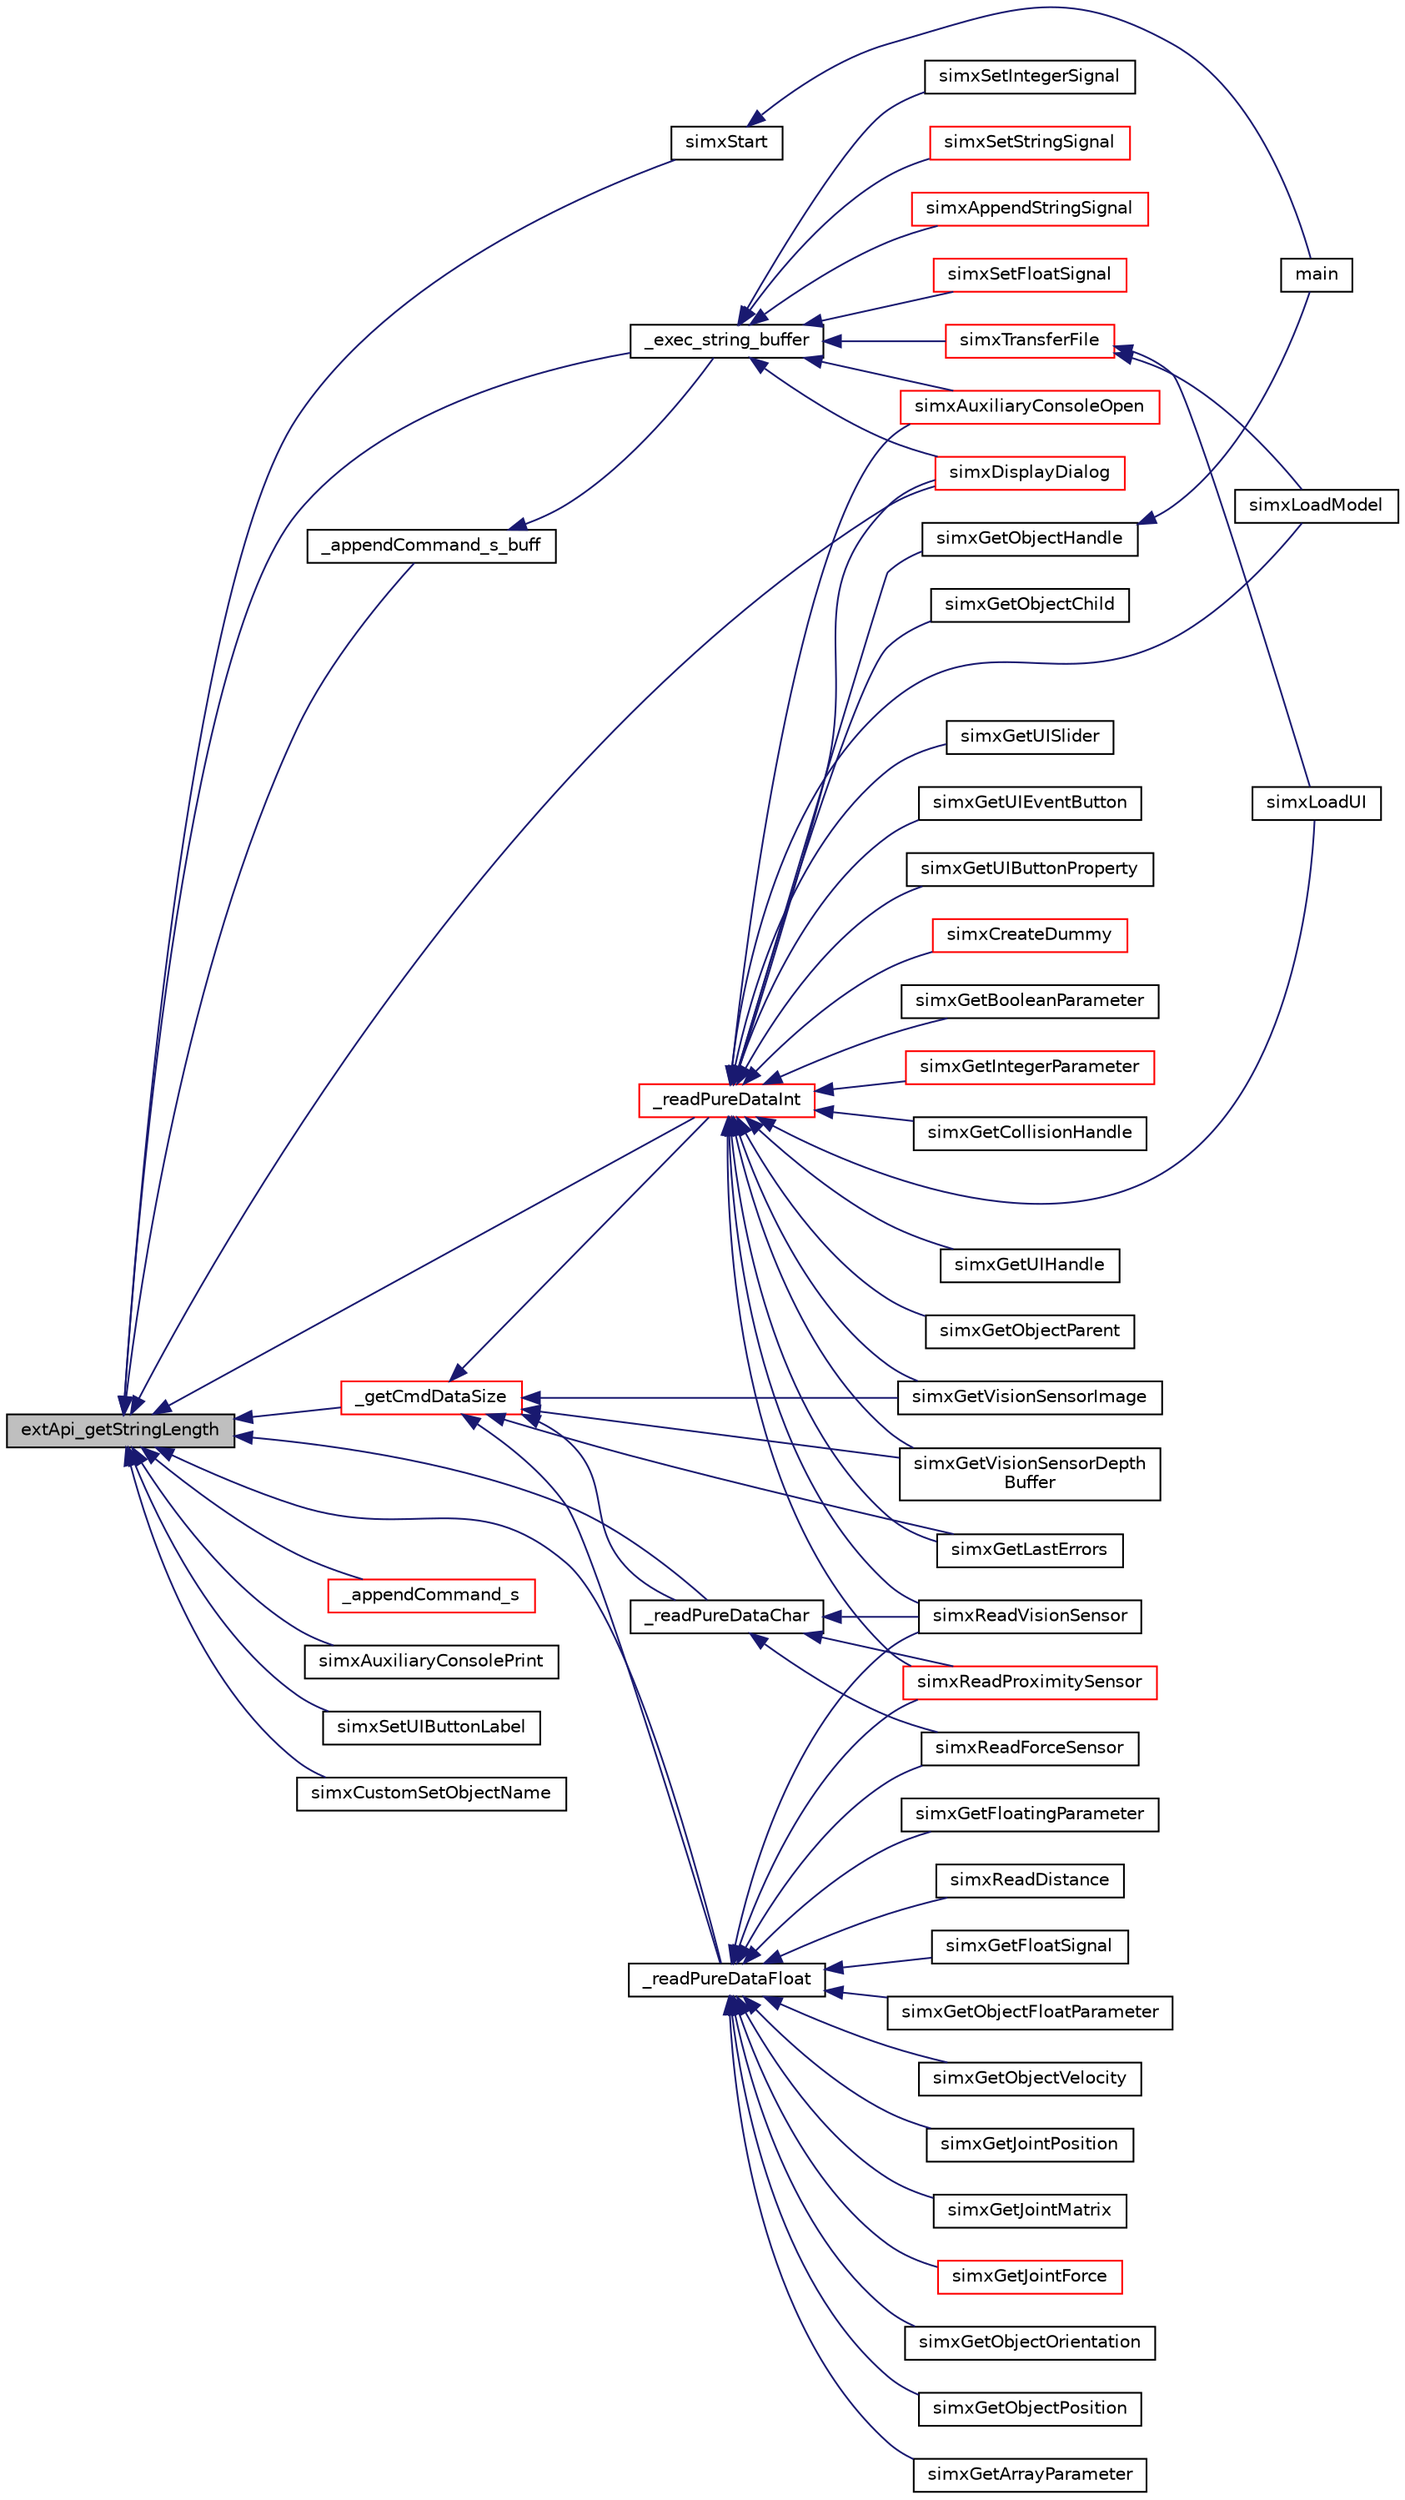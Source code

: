 digraph "extApi_getStringLength"
{
  edge [fontname="Helvetica",fontsize="10",labelfontname="Helvetica",labelfontsize="10"];
  node [fontname="Helvetica",fontsize="10",shape=record];
  rankdir="LR";
  Node1 [label="extApi_getStringLength",height=0.2,width=0.4,color="black", fillcolor="grey75", style="filled" fontcolor="black"];
  Node1 -> Node2 [dir="back",color="midnightblue",fontsize="10",style="solid"];
  Node2 [label="simxStart",height=0.2,width=0.4,color="black", fillcolor="white", style="filled",URL="$ext_api_8h.html#af8e78f3b4698eb09fe31f59c46a4848f"];
  Node2 -> Node3 [dir="back",color="midnightblue",fontsize="10",style="solid"];
  Node3 [label="main",height=0.2,width=0.4,color="black", fillcolor="white", style="filled",URL="$brazo_8cpp.html#a0ddf1224851353fc92bfbff6f499fa97"];
  Node1 -> Node4 [dir="back",color="midnightblue",fontsize="10",style="solid"];
  Node4 [label="_exec_string_buffer",height=0.2,width=0.4,color="black", fillcolor="white", style="filled",URL="$ext_api_8c.html#adb74c31832d3e7bb70c0df25a2f724f5"];
  Node4 -> Node5 [dir="back",color="midnightblue",fontsize="10",style="solid"];
  Node5 [label="simxTransferFile",height=0.2,width=0.4,color="red", fillcolor="white", style="filled",URL="$ext_api_8h.html#ab3b832d46c5823b6928d5d007778c1ab"];
  Node5 -> Node6 [dir="back",color="midnightblue",fontsize="10",style="solid"];
  Node6 [label="simxLoadModel",height=0.2,width=0.4,color="black", fillcolor="white", style="filled",URL="$ext_api_8h.html#aba004fe8c4230080573cf6a84609cc4c"];
  Node5 -> Node7 [dir="back",color="midnightblue",fontsize="10",style="solid"];
  Node7 [label="simxLoadUI",height=0.2,width=0.4,color="black", fillcolor="white", style="filled",URL="$ext_api_8h.html#a0c14eaf2751f64cb99cc09ca40f690d1"];
  Node4 -> Node8 [dir="back",color="midnightblue",fontsize="10",style="solid"];
  Node8 [label="simxAuxiliaryConsoleOpen",height=0.2,width=0.4,color="red", fillcolor="white", style="filled",URL="$ext_api_8h.html#aedd27168f1c3e951070ae1fb938d0bcb"];
  Node4 -> Node9 [dir="back",color="midnightblue",fontsize="10",style="solid"];
  Node9 [label="simxDisplayDialog",height=0.2,width=0.4,color="red", fillcolor="white", style="filled",URL="$ext_api_8h.html#aaeebfc862cb0bde3bdd5c3407b60f460"];
  Node4 -> Node10 [dir="back",color="midnightblue",fontsize="10",style="solid"];
  Node10 [label="simxSetFloatSignal",height=0.2,width=0.4,color="red", fillcolor="white", style="filled",URL="$ext_api_8h.html#a6674046ce12e475e1c5da4f5c3d65961"];
  Node4 -> Node11 [dir="back",color="midnightblue",fontsize="10",style="solid"];
  Node11 [label="simxSetIntegerSignal",height=0.2,width=0.4,color="black", fillcolor="white", style="filled",URL="$ext_api_8h.html#a71107ed12aae713652dce57f6b6d366e"];
  Node4 -> Node12 [dir="back",color="midnightblue",fontsize="10",style="solid"];
  Node12 [label="simxSetStringSignal",height=0.2,width=0.4,color="red", fillcolor="white", style="filled",URL="$ext_api_8h.html#a2aa65d78032679a075752b922610dbec"];
  Node4 -> Node13 [dir="back",color="midnightblue",fontsize="10",style="solid"];
  Node13 [label="simxAppendStringSignal",height=0.2,width=0.4,color="red", fillcolor="white", style="filled",URL="$ext_api_8h.html#a123b7e3405b48d9a0ccf797064b3accd"];
  Node1 -> Node14 [dir="back",color="midnightblue",fontsize="10",style="solid"];
  Node14 [label="_readPureDataFloat",height=0.2,width=0.4,color="black", fillcolor="white", style="filled",URL="$ext_api_8c.html#a3416523e01a946e3310280f21bd1b5b2"];
  Node14 -> Node15 [dir="back",color="midnightblue",fontsize="10",style="solid"];
  Node15 [label="simxGetJointPosition",height=0.2,width=0.4,color="black", fillcolor="white", style="filled",URL="$ext_api_8h.html#a3f77419c65e658adf82752d4f51532df"];
  Node14 -> Node16 [dir="back",color="midnightblue",fontsize="10",style="solid"];
  Node16 [label="simxGetJointMatrix",height=0.2,width=0.4,color="black", fillcolor="white", style="filled",URL="$ext_api_8h.html#a551f5c252fd6bece0b31a961346c5e86"];
  Node14 -> Node17 [dir="back",color="midnightblue",fontsize="10",style="solid"];
  Node17 [label="simxReadProximitySensor",height=0.2,width=0.4,color="red", fillcolor="white", style="filled",URL="$ext_api_8h.html#a9b28fe7f6137f494fe70c99b9a921293"];
  Node14 -> Node18 [dir="back",color="midnightblue",fontsize="10",style="solid"];
  Node18 [label="simxGetJointForce",height=0.2,width=0.4,color="red", fillcolor="white", style="filled",URL="$ext_api_8h.html#a3bbd74b44a592d70fc94822e74017f4c"];
  Node14 -> Node19 [dir="back",color="midnightblue",fontsize="10",style="solid"];
  Node19 [label="simxReadForceSensor",height=0.2,width=0.4,color="black", fillcolor="white", style="filled",URL="$ext_api_8h.html#ace3ba1e1784863e91b612eedc8f68c6a"];
  Node14 -> Node20 [dir="back",color="midnightblue",fontsize="10",style="solid"];
  Node20 [label="simxReadVisionSensor",height=0.2,width=0.4,color="black", fillcolor="white", style="filled",URL="$ext_api_8h.html#a89f81d7d0d27a9c502458e4b310b414b"];
  Node14 -> Node21 [dir="back",color="midnightblue",fontsize="10",style="solid"];
  Node21 [label="simxGetObjectOrientation",height=0.2,width=0.4,color="black", fillcolor="white", style="filled",URL="$ext_api_8h.html#a4fc54910ec82246ab349c0fd1d450f4c"];
  Node14 -> Node22 [dir="back",color="midnightblue",fontsize="10",style="solid"];
  Node22 [label="simxGetObjectPosition",height=0.2,width=0.4,color="black", fillcolor="white", style="filled",URL="$ext_api_8h.html#af854d99ee1d7840343c40eaddef0a7f0"];
  Node14 -> Node23 [dir="back",color="midnightblue",fontsize="10",style="solid"];
  Node23 [label="simxGetArrayParameter",height=0.2,width=0.4,color="black", fillcolor="white", style="filled",URL="$ext_api_8h.html#a25383da895441191ebb6395799d0c940"];
  Node14 -> Node24 [dir="back",color="midnightblue",fontsize="10",style="solid"];
  Node24 [label="simxGetFloatingParameter",height=0.2,width=0.4,color="black", fillcolor="white", style="filled",URL="$ext_api_8h.html#a2b0c867e34e487f208d24d8b034e29e9"];
  Node14 -> Node25 [dir="back",color="midnightblue",fontsize="10",style="solid"];
  Node25 [label="simxReadDistance",height=0.2,width=0.4,color="black", fillcolor="white", style="filled",URL="$ext_api_8h.html#ab90ecb33d809b9cc76fa3d705ed27ef4"];
  Node14 -> Node26 [dir="back",color="midnightblue",fontsize="10",style="solid"];
  Node26 [label="simxGetFloatSignal",height=0.2,width=0.4,color="black", fillcolor="white", style="filled",URL="$ext_api_8h.html#ab906636b88091a3eab24f30c40218050"];
  Node14 -> Node27 [dir="back",color="midnightblue",fontsize="10",style="solid"];
  Node27 [label="simxGetObjectFloatParameter",height=0.2,width=0.4,color="black", fillcolor="white", style="filled",URL="$ext_api_8h.html#a18c917b154e1fc85777d170a59745a5a"];
  Node14 -> Node28 [dir="back",color="midnightblue",fontsize="10",style="solid"];
  Node28 [label="simxGetObjectVelocity",height=0.2,width=0.4,color="black", fillcolor="white", style="filled",URL="$ext_api_8h.html#a0a3bf42bac51f9d1a3f53bc93607c0fc"];
  Node1 -> Node29 [dir="back",color="midnightblue",fontsize="10",style="solid"];
  Node29 [label="_readPureDataChar",height=0.2,width=0.4,color="black", fillcolor="white", style="filled",URL="$ext_api_8c.html#aacc824b6d794eb6dec44ff0609713b1a"];
  Node29 -> Node17 [dir="back",color="midnightblue",fontsize="10",style="solid"];
  Node29 -> Node19 [dir="back",color="midnightblue",fontsize="10",style="solid"];
  Node29 -> Node20 [dir="back",color="midnightblue",fontsize="10",style="solid"];
  Node1 -> Node30 [dir="back",color="midnightblue",fontsize="10",style="solid"];
  Node30 [label="_readPureDataInt",height=0.2,width=0.4,color="red", fillcolor="white", style="filled",URL="$ext_api_8c.html#a3eceda588775228d46b5f253233bc370"];
  Node30 -> Node17 [dir="back",color="midnightblue",fontsize="10",style="solid"];
  Node30 -> Node31 [dir="back",color="midnightblue",fontsize="10",style="solid"];
  Node31 [label="simxGetObjectHandle",height=0.2,width=0.4,color="black", fillcolor="white", style="filled",URL="$ext_api_8h.html#ae2c3b5ea5407956d88edabd80e39bc7d"];
  Node31 -> Node3 [dir="back",color="midnightblue",fontsize="10",style="solid"];
  Node30 -> Node32 [dir="back",color="midnightblue",fontsize="10",style="solid"];
  Node32 [label="simxGetUIHandle",height=0.2,width=0.4,color="black", fillcolor="white", style="filled",URL="$ext_api_8h.html#a551340152d28595e77d32d0b9a5bb7ef"];
  Node30 -> Node33 [dir="back",color="midnightblue",fontsize="10",style="solid"];
  Node33 [label="simxGetVisionSensorImage",height=0.2,width=0.4,color="black", fillcolor="white", style="filled",URL="$ext_api_8h.html#a33cfd89cf377ea515f697732b535e143"];
  Node30 -> Node34 [dir="back",color="midnightblue",fontsize="10",style="solid"];
  Node34 [label="simxGetVisionSensorDepth\lBuffer",height=0.2,width=0.4,color="black", fillcolor="white", style="filled",URL="$ext_api_8h.html#a7c25ae520b92031fa3fbcc20092f7685"];
  Node30 -> Node20 [dir="back",color="midnightblue",fontsize="10",style="solid"];
  Node30 -> Node35 [dir="back",color="midnightblue",fontsize="10",style="solid"];
  Node35 [label="simxGetObjectParent",height=0.2,width=0.4,color="black", fillcolor="white", style="filled",URL="$ext_api_8h.html#abd1a9c53eced33331711762ff304fd58"];
  Node30 -> Node36 [dir="back",color="midnightblue",fontsize="10",style="solid"];
  Node36 [label="simxGetObjectChild",height=0.2,width=0.4,color="black", fillcolor="white", style="filled",URL="$ext_api_8h.html#a23626c69568852fb7f247e21c00ceb57"];
  Node30 -> Node6 [dir="back",color="midnightblue",fontsize="10",style="solid"];
  Node30 -> Node7 [dir="back",color="midnightblue",fontsize="10",style="solid"];
  Node30 -> Node37 [dir="back",color="midnightblue",fontsize="10",style="solid"];
  Node37 [label="simxGetUISlider",height=0.2,width=0.4,color="black", fillcolor="white", style="filled",URL="$ext_api_8h.html#abb875286b0304981c54411406b16f405"];
  Node30 -> Node38 [dir="back",color="midnightblue",fontsize="10",style="solid"];
  Node38 [label="simxGetUIEventButton",height=0.2,width=0.4,color="black", fillcolor="white", style="filled",URL="$ext_api_8h.html#ad77400e7086119a6c2fa82227dd4d73a"];
  Node30 -> Node39 [dir="back",color="midnightblue",fontsize="10",style="solid"];
  Node39 [label="simxGetUIButtonProperty",height=0.2,width=0.4,color="black", fillcolor="white", style="filled",URL="$ext_api_8h.html#a353a7cf43442840af0ddb5bdde794607"];
  Node30 -> Node40 [dir="back",color="midnightblue",fontsize="10",style="solid"];
  Node40 [label="simxCreateDummy",height=0.2,width=0.4,color="red", fillcolor="white", style="filled",URL="$ext_api_8h.html#a82649f82fdb3aeab83e5de1be27975a2"];
  Node30 -> Node8 [dir="back",color="midnightblue",fontsize="10",style="solid"];
  Node30 -> Node41 [dir="back",color="midnightblue",fontsize="10",style="solid"];
  Node41 [label="simxGetLastErrors",height=0.2,width=0.4,color="black", fillcolor="white", style="filled",URL="$ext_api_8h.html#a265b9b6d5f02dc1ef8d3f456de6ba14f"];
  Node30 -> Node42 [dir="back",color="midnightblue",fontsize="10",style="solid"];
  Node42 [label="simxGetBooleanParameter",height=0.2,width=0.4,color="black", fillcolor="white", style="filled",URL="$ext_api_8h.html#aa0bca449fec3a0a926c03483ee515009"];
  Node30 -> Node43 [dir="back",color="midnightblue",fontsize="10",style="solid"];
  Node43 [label="simxGetIntegerParameter",height=0.2,width=0.4,color="red", fillcolor="white", style="filled",URL="$ext_api_8h.html#ad09000e94182744bce4c408dc00b2775"];
  Node30 -> Node44 [dir="back",color="midnightblue",fontsize="10",style="solid"];
  Node44 [label="simxGetCollisionHandle",height=0.2,width=0.4,color="black", fillcolor="white", style="filled",URL="$ext_api_8h.html#a345bad87b5bf69f83140350561700fe0"];
  Node30 -> Node9 [dir="back",color="midnightblue",fontsize="10",style="solid"];
  Node1 -> Node45 [dir="back",color="midnightblue",fontsize="10",style="solid"];
  Node45 [label="_appendCommand_s",height=0.2,width=0.4,color="red", fillcolor="white", style="filled",URL="$ext_api_8c.html#a716a184796e0225537f604be8383692f"];
  Node1 -> Node46 [dir="back",color="midnightblue",fontsize="10",style="solid"];
  Node46 [label="_appendCommand_s_buff",height=0.2,width=0.4,color="black", fillcolor="white", style="filled",URL="$ext_api_8c.html#af20b711251b808d1351463eb21687977"];
  Node46 -> Node4 [dir="back",color="midnightblue",fontsize="10",style="solid"];
  Node1 -> Node47 [dir="back",color="midnightblue",fontsize="10",style="solid"];
  Node47 [label="_getCmdDataSize",height=0.2,width=0.4,color="red", fillcolor="white", style="filled",URL="$ext_api_8c.html#a9b2f84fc1ffa6431876abd839e8ade87"];
  Node47 -> Node14 [dir="back",color="midnightblue",fontsize="10",style="solid"];
  Node47 -> Node29 [dir="back",color="midnightblue",fontsize="10",style="solid"];
  Node47 -> Node30 [dir="back",color="midnightblue",fontsize="10",style="solid"];
  Node47 -> Node33 [dir="back",color="midnightblue",fontsize="10",style="solid"];
  Node47 -> Node34 [dir="back",color="midnightblue",fontsize="10",style="solid"];
  Node47 -> Node41 [dir="back",color="midnightblue",fontsize="10",style="solid"];
  Node1 -> Node48 [dir="back",color="midnightblue",fontsize="10",style="solid"];
  Node48 [label="simxAuxiliaryConsolePrint",height=0.2,width=0.4,color="black", fillcolor="white", style="filled",URL="$ext_api_8h.html#a948db12aa34f63e300bf1de7a1d89e45"];
  Node1 -> Node49 [dir="back",color="midnightblue",fontsize="10",style="solid"];
  Node49 [label="simxSetUIButtonLabel",height=0.2,width=0.4,color="black", fillcolor="white", style="filled",URL="$ext_api_8h.html#ac26680d5d7a479f79490547e422360ef"];
  Node1 -> Node9 [dir="back",color="midnightblue",fontsize="10",style="solid"];
  Node1 -> Node50 [dir="back",color="midnightblue",fontsize="10",style="solid"];
  Node50 [label="simxCustomSetObjectName",height=0.2,width=0.4,color="black", fillcolor="white", style="filled",URL="$ext_api_custom_8h.html#a6a7cee899716fcf527c28120bd20210d"];
}
